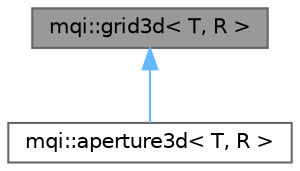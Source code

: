 digraph "mqi::grid3d&lt; T, R &gt;"
{
 // LATEX_PDF_SIZE
  bgcolor="transparent";
  edge [fontname=Helvetica,fontsize=10,labelfontname=Helvetica,labelfontsize=10];
  node [fontname=Helvetica,fontsize=10,shape=box,height=0.2,width=0.4];
  Node1 [id="Node000001",label="mqi::grid3d\< T, R \>",height=0.2,width=0.4,color="gray40", fillcolor="grey60", style="filled", fontcolor="black",tooltip="A template class for a 3D rectilinear grid."];
  Node1 -> Node2 [id="edge1_Node000001_Node000002",dir="back",color="steelblue1",style="solid",tooltip=" "];
  Node2 [id="Node000002",label="mqi::aperture3d\< T, R \>",height=0.2,width=0.4,color="gray40", fillcolor="white", style="filled",URL="$classmqi_1_1aperture3d.html",tooltip="A 3D aperture model represented by a rectilinear grid."];
}
